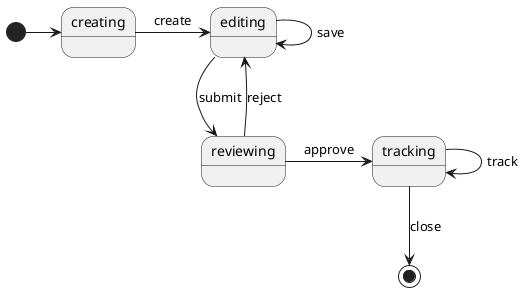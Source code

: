 @startuml

[*] -right-> creating

creating -right-> editing : create

editing --> editing : save
editing --> reviewing : submit
reviewing --> editing : reject
reviewing -right-> tracking : approve
tracking -down-> tracking : track
tracking --> [*] : close

@enduml